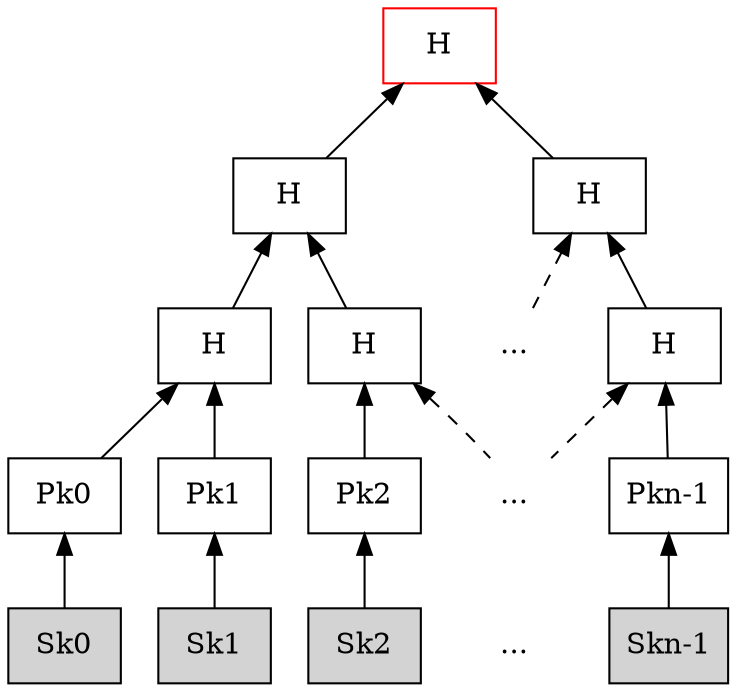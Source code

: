 digraph hierarchy {
node [shape=box]

edge [dir = back]

"H10" [color=red];
"H10" -> "H8"
"H10" -> "H88"[style=invis];
"H88" [label="",shape=none];
"H10" -> "H9" //[style=dashed,color=red];

"H8" -> "H5"
"H8" -> "H6" // [style=dashed,color=red];
"H9";// [style=dashed,color=red];
"H9" -> "H7"
"H9" -> "H77" [style=dashed];

"H5" -> "H0"
"H5" -> "H1"
"H6" -> "H2"
"H6" -> "H3" [style=invis];//[style=dashed,color=red];
"H77" -> "H3"[style=invis];
"H6";// [style=dashed,color=red];
"H7" -> "H4"

"H7" -> "H3" [style=dashed]


"H77" [label="...",shape=none];


"H10" [label="H"];
"H8" [label="H"];
"H9" [label="H"];
"H7" [label="H"];
"H6" [label="H"];
"H5" [label="H"];

"H6" -> "H3" [style=dashed]

"H0" [label="Pk0"];
"H1" [label="Pk1"];
"H2" [label="Pk2"];
"H3" [label="...",shape=none];
"H4" [label="Pkn-1"];


"H0" -> "P0"
"H1" -> "P1"
"H2" -> "P2"
"H3" -> "P3" [style=invis];
"H3" [label="...",shape=none];// [style=dashed,color=red];
"H4" -> "P4"

"P0" [label="Sk0",style=filled];
"P1" [label="Sk1",style=filled];
"P2" [label="Sk2",style=filled];
"P3" [label="...",shape=none];
"P4" [label="Skn-1",style=filled];

/*
"P0" -> "S0"
"P1" -> "S1"
"P2" -> "S2"
"P3" -> "S3" [style=invis];
"P4" -> "S4"
"P5" -> "S5"




"S0" [label="Sk0",style=filled];
"S1" [label="Sk1",style=filled];
"S2" [label="Sk2",style=filled];
"S3" [label="...",shape=none];
"S4" [label="Skn-1",style=filled];
"S5" [label="Skn",style=filled];

*/

}
